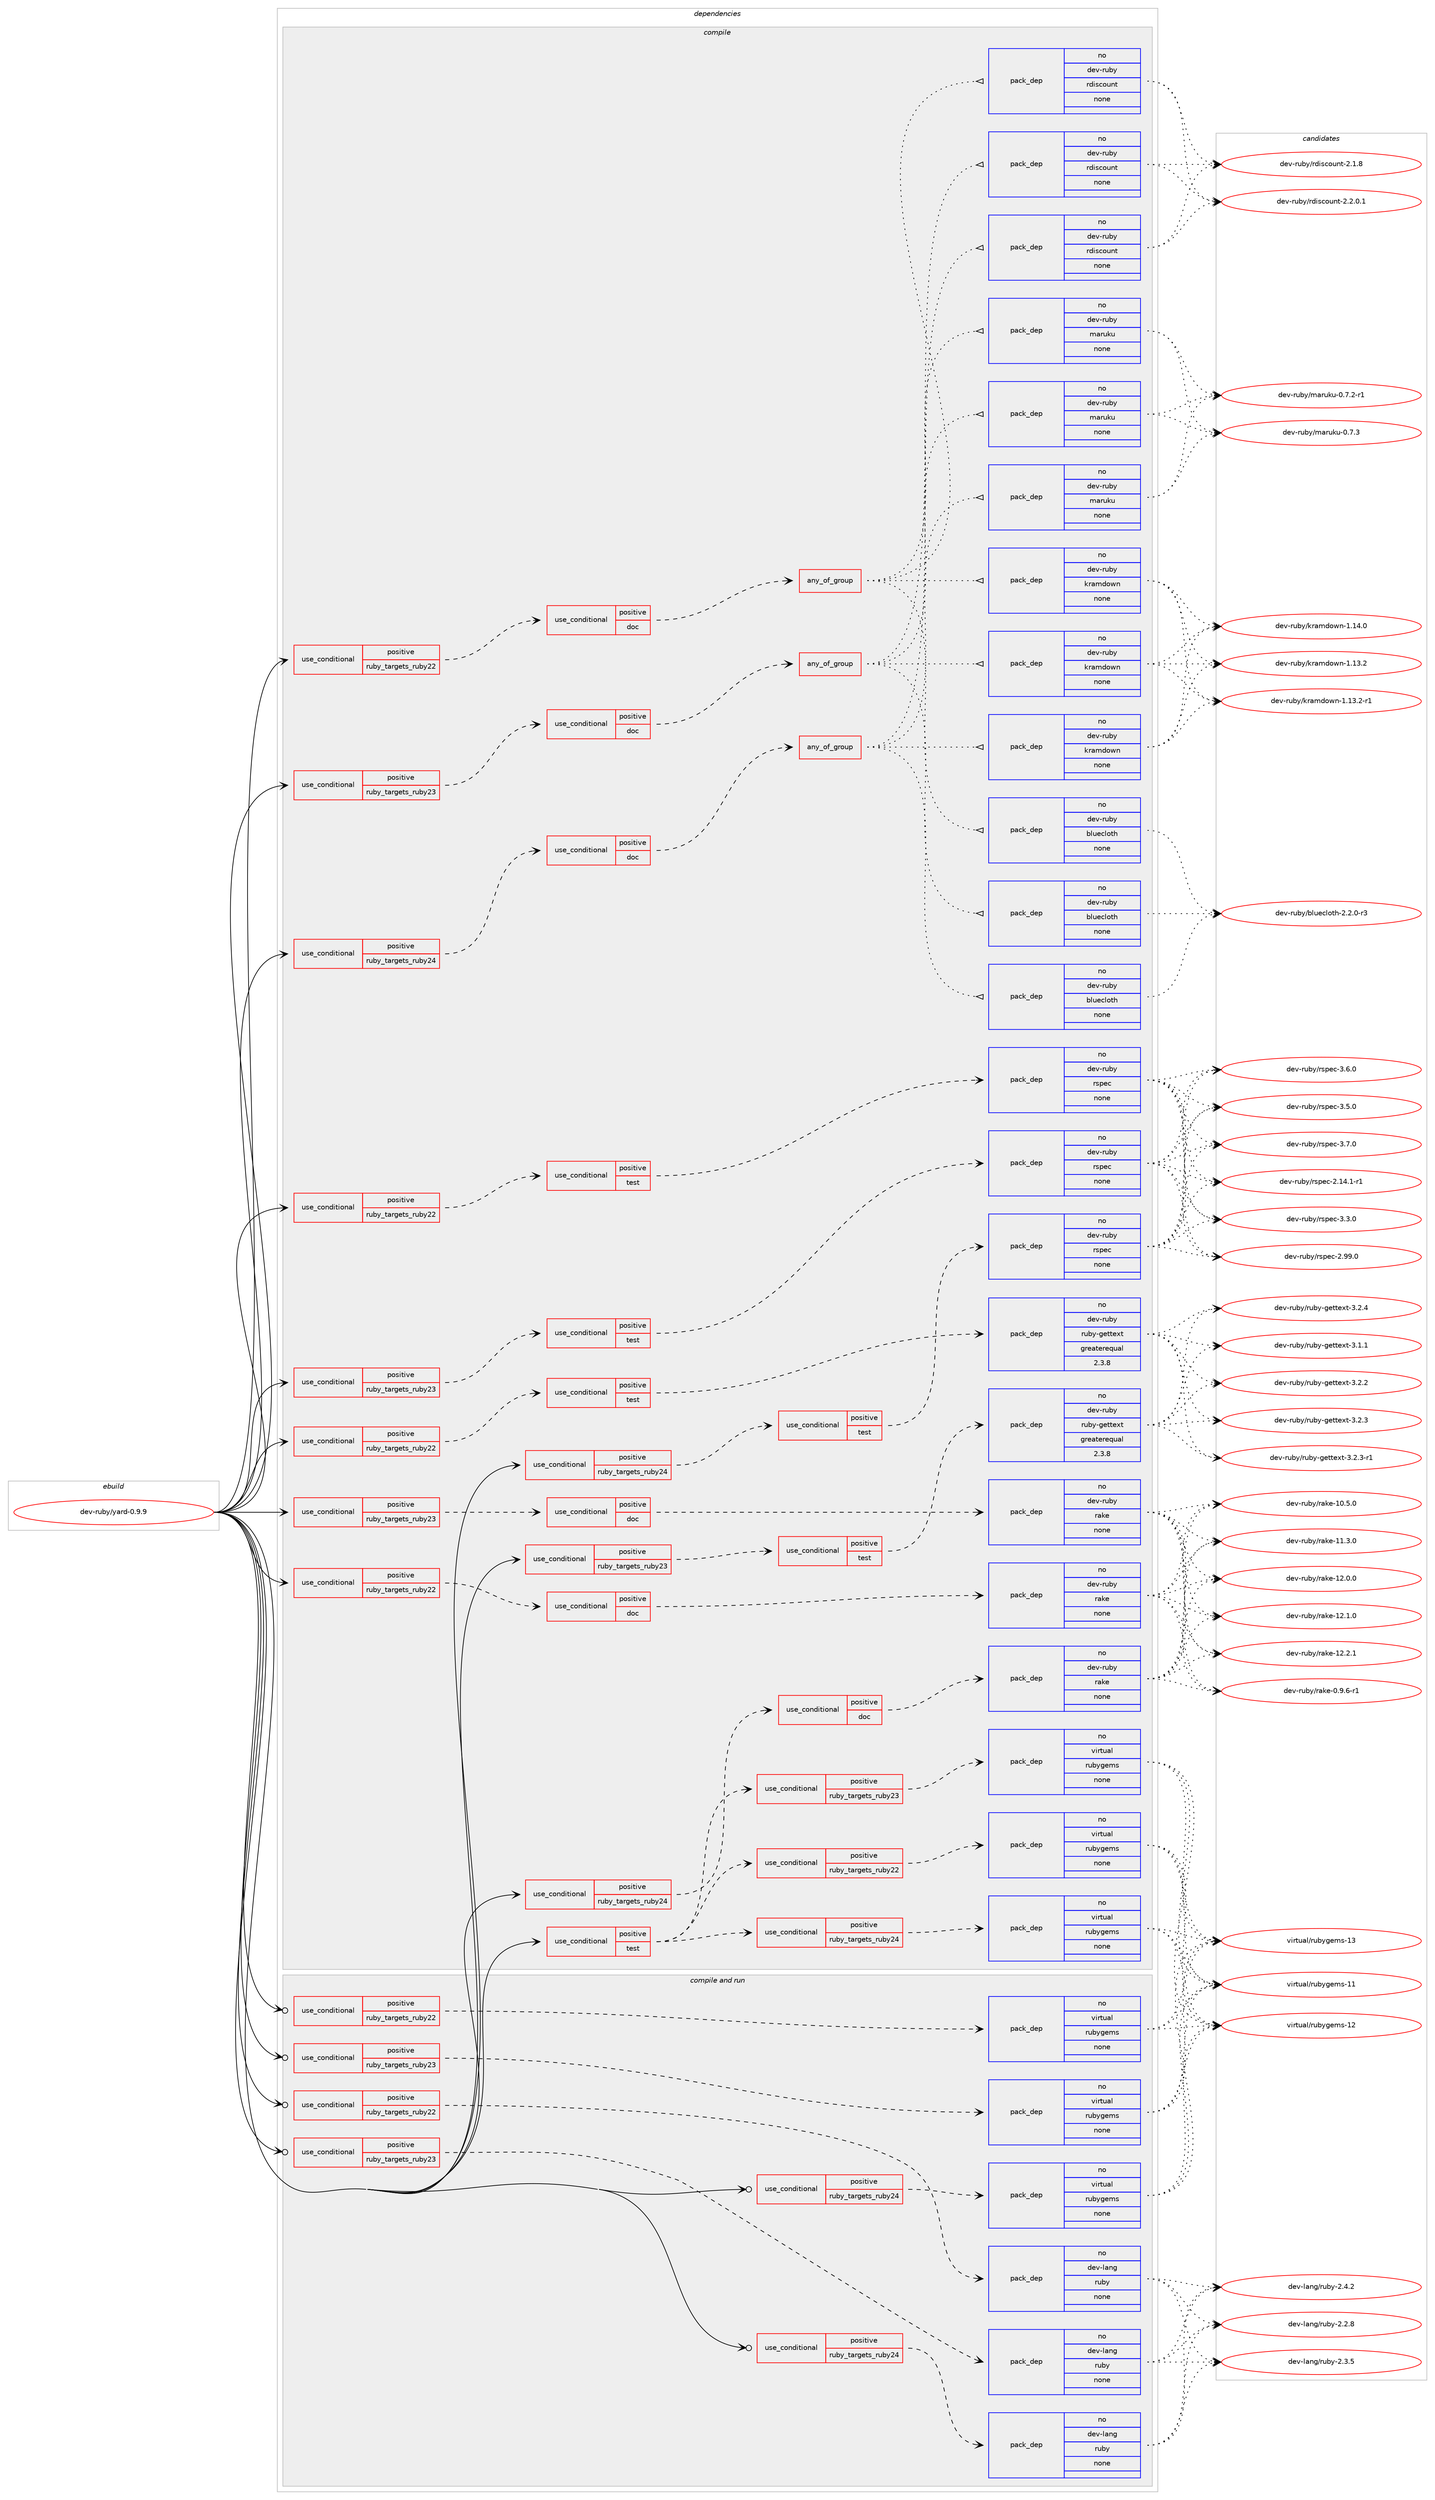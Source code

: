 digraph prolog {

# *************
# Graph options
# *************

newrank=true;
concentrate=true;
compound=true;
graph [rankdir=LR,fontname=Helvetica,fontsize=10,ranksep=1.5];#, ranksep=2.5, nodesep=0.2];
edge  [arrowhead=vee];
node  [fontname=Helvetica,fontsize=10];

# **********
# The ebuild
# **********

subgraph cluster_leftcol {
color=gray;
rank=same;
label=<<i>ebuild</i>>;
id [label="dev-ruby/yard-0.9.9", color=red, width=4, href="../dev-ruby/yard-0.9.9.svg"];
}

# ****************
# The dependencies
# ****************

subgraph cluster_midcol {
color=gray;
label=<<i>dependencies</i>>;
subgraph cluster_compile {
fillcolor="#eeeeee";
style=filled;
label=<<i>compile</i>>;
subgraph cond76943 {
dependency278584 [label=<<TABLE BORDER="0" CELLBORDER="1" CELLSPACING="0" CELLPADDING="4"><TR><TD ROWSPAN="3" CELLPADDING="10">use_conditional</TD></TR><TR><TD>positive</TD></TR><TR><TD>ruby_targets_ruby22</TD></TR></TABLE>>, shape=none, color=red];
subgraph cond76944 {
dependency278585 [label=<<TABLE BORDER="0" CELLBORDER="1" CELLSPACING="0" CELLPADDING="4"><TR><TD ROWSPAN="3" CELLPADDING="10">use_conditional</TD></TR><TR><TD>positive</TD></TR><TR><TD>doc</TD></TR></TABLE>>, shape=none, color=red];
subgraph any4077 {
dependency278586 [label=<<TABLE BORDER="0" CELLBORDER="1" CELLSPACING="0" CELLPADDING="4"><TR><TD CELLPADDING="10">any_of_group</TD></TR></TABLE>>, shape=none, color=red];subgraph pack197518 {
dependency278587 [label=<<TABLE BORDER="0" CELLBORDER="1" CELLSPACING="0" CELLPADDING="4" WIDTH="220"><TR><TD ROWSPAN="6" CELLPADDING="30">pack_dep</TD></TR><TR><TD WIDTH="110">no</TD></TR><TR><TD>dev-ruby</TD></TR><TR><TD>maruku</TD></TR><TR><TD>none</TD></TR><TR><TD></TD></TR></TABLE>>, shape=none, color=blue];
}
dependency278586:e -> dependency278587:w [weight=20,style="dotted",arrowhead="oinv"];
subgraph pack197519 {
dependency278588 [label=<<TABLE BORDER="0" CELLBORDER="1" CELLSPACING="0" CELLPADDING="4" WIDTH="220"><TR><TD ROWSPAN="6" CELLPADDING="30">pack_dep</TD></TR><TR><TD WIDTH="110">no</TD></TR><TR><TD>dev-ruby</TD></TR><TR><TD>rdiscount</TD></TR><TR><TD>none</TD></TR><TR><TD></TD></TR></TABLE>>, shape=none, color=blue];
}
dependency278586:e -> dependency278588:w [weight=20,style="dotted",arrowhead="oinv"];
subgraph pack197520 {
dependency278589 [label=<<TABLE BORDER="0" CELLBORDER="1" CELLSPACING="0" CELLPADDING="4" WIDTH="220"><TR><TD ROWSPAN="6" CELLPADDING="30">pack_dep</TD></TR><TR><TD WIDTH="110">no</TD></TR><TR><TD>dev-ruby</TD></TR><TR><TD>bluecloth</TD></TR><TR><TD>none</TD></TR><TR><TD></TD></TR></TABLE>>, shape=none, color=blue];
}
dependency278586:e -> dependency278589:w [weight=20,style="dotted",arrowhead="oinv"];
subgraph pack197521 {
dependency278590 [label=<<TABLE BORDER="0" CELLBORDER="1" CELLSPACING="0" CELLPADDING="4" WIDTH="220"><TR><TD ROWSPAN="6" CELLPADDING="30">pack_dep</TD></TR><TR><TD WIDTH="110">no</TD></TR><TR><TD>dev-ruby</TD></TR><TR><TD>kramdown</TD></TR><TR><TD>none</TD></TR><TR><TD></TD></TR></TABLE>>, shape=none, color=blue];
}
dependency278586:e -> dependency278590:w [weight=20,style="dotted",arrowhead="oinv"];
}
dependency278585:e -> dependency278586:w [weight=20,style="dashed",arrowhead="vee"];
}
dependency278584:e -> dependency278585:w [weight=20,style="dashed",arrowhead="vee"];
}
id:e -> dependency278584:w [weight=20,style="solid",arrowhead="vee"];
subgraph cond76945 {
dependency278591 [label=<<TABLE BORDER="0" CELLBORDER="1" CELLSPACING="0" CELLPADDING="4"><TR><TD ROWSPAN="3" CELLPADDING="10">use_conditional</TD></TR><TR><TD>positive</TD></TR><TR><TD>ruby_targets_ruby22</TD></TR></TABLE>>, shape=none, color=red];
subgraph cond76946 {
dependency278592 [label=<<TABLE BORDER="0" CELLBORDER="1" CELLSPACING="0" CELLPADDING="4"><TR><TD ROWSPAN="3" CELLPADDING="10">use_conditional</TD></TR><TR><TD>positive</TD></TR><TR><TD>doc</TD></TR></TABLE>>, shape=none, color=red];
subgraph pack197522 {
dependency278593 [label=<<TABLE BORDER="0" CELLBORDER="1" CELLSPACING="0" CELLPADDING="4" WIDTH="220"><TR><TD ROWSPAN="6" CELLPADDING="30">pack_dep</TD></TR><TR><TD WIDTH="110">no</TD></TR><TR><TD>dev-ruby</TD></TR><TR><TD>rake</TD></TR><TR><TD>none</TD></TR><TR><TD></TD></TR></TABLE>>, shape=none, color=blue];
}
dependency278592:e -> dependency278593:w [weight=20,style="dashed",arrowhead="vee"];
}
dependency278591:e -> dependency278592:w [weight=20,style="dashed",arrowhead="vee"];
}
id:e -> dependency278591:w [weight=20,style="solid",arrowhead="vee"];
subgraph cond76947 {
dependency278594 [label=<<TABLE BORDER="0" CELLBORDER="1" CELLSPACING="0" CELLPADDING="4"><TR><TD ROWSPAN="3" CELLPADDING="10">use_conditional</TD></TR><TR><TD>positive</TD></TR><TR><TD>ruby_targets_ruby22</TD></TR></TABLE>>, shape=none, color=red];
subgraph cond76948 {
dependency278595 [label=<<TABLE BORDER="0" CELLBORDER="1" CELLSPACING="0" CELLPADDING="4"><TR><TD ROWSPAN="3" CELLPADDING="10">use_conditional</TD></TR><TR><TD>positive</TD></TR><TR><TD>test</TD></TR></TABLE>>, shape=none, color=red];
subgraph pack197523 {
dependency278596 [label=<<TABLE BORDER="0" CELLBORDER="1" CELLSPACING="0" CELLPADDING="4" WIDTH="220"><TR><TD ROWSPAN="6" CELLPADDING="30">pack_dep</TD></TR><TR><TD WIDTH="110">no</TD></TR><TR><TD>dev-ruby</TD></TR><TR><TD>rspec</TD></TR><TR><TD>none</TD></TR><TR><TD></TD></TR></TABLE>>, shape=none, color=blue];
}
dependency278595:e -> dependency278596:w [weight=20,style="dashed",arrowhead="vee"];
}
dependency278594:e -> dependency278595:w [weight=20,style="dashed",arrowhead="vee"];
}
id:e -> dependency278594:w [weight=20,style="solid",arrowhead="vee"];
subgraph cond76949 {
dependency278597 [label=<<TABLE BORDER="0" CELLBORDER="1" CELLSPACING="0" CELLPADDING="4"><TR><TD ROWSPAN="3" CELLPADDING="10">use_conditional</TD></TR><TR><TD>positive</TD></TR><TR><TD>ruby_targets_ruby22</TD></TR></TABLE>>, shape=none, color=red];
subgraph cond76950 {
dependency278598 [label=<<TABLE BORDER="0" CELLBORDER="1" CELLSPACING="0" CELLPADDING="4"><TR><TD ROWSPAN="3" CELLPADDING="10">use_conditional</TD></TR><TR><TD>positive</TD></TR><TR><TD>test</TD></TR></TABLE>>, shape=none, color=red];
subgraph pack197524 {
dependency278599 [label=<<TABLE BORDER="0" CELLBORDER="1" CELLSPACING="0" CELLPADDING="4" WIDTH="220"><TR><TD ROWSPAN="6" CELLPADDING="30">pack_dep</TD></TR><TR><TD WIDTH="110">no</TD></TR><TR><TD>dev-ruby</TD></TR><TR><TD>ruby-gettext</TD></TR><TR><TD>greaterequal</TD></TR><TR><TD>2.3.8</TD></TR></TABLE>>, shape=none, color=blue];
}
dependency278598:e -> dependency278599:w [weight=20,style="dashed",arrowhead="vee"];
}
dependency278597:e -> dependency278598:w [weight=20,style="dashed",arrowhead="vee"];
}
id:e -> dependency278597:w [weight=20,style="solid",arrowhead="vee"];
subgraph cond76951 {
dependency278600 [label=<<TABLE BORDER="0" CELLBORDER="1" CELLSPACING="0" CELLPADDING="4"><TR><TD ROWSPAN="3" CELLPADDING="10">use_conditional</TD></TR><TR><TD>positive</TD></TR><TR><TD>ruby_targets_ruby23</TD></TR></TABLE>>, shape=none, color=red];
subgraph cond76952 {
dependency278601 [label=<<TABLE BORDER="0" CELLBORDER="1" CELLSPACING="0" CELLPADDING="4"><TR><TD ROWSPAN="3" CELLPADDING="10">use_conditional</TD></TR><TR><TD>positive</TD></TR><TR><TD>doc</TD></TR></TABLE>>, shape=none, color=red];
subgraph any4078 {
dependency278602 [label=<<TABLE BORDER="0" CELLBORDER="1" CELLSPACING="0" CELLPADDING="4"><TR><TD CELLPADDING="10">any_of_group</TD></TR></TABLE>>, shape=none, color=red];subgraph pack197525 {
dependency278603 [label=<<TABLE BORDER="0" CELLBORDER="1" CELLSPACING="0" CELLPADDING="4" WIDTH="220"><TR><TD ROWSPAN="6" CELLPADDING="30">pack_dep</TD></TR><TR><TD WIDTH="110">no</TD></TR><TR><TD>dev-ruby</TD></TR><TR><TD>maruku</TD></TR><TR><TD>none</TD></TR><TR><TD></TD></TR></TABLE>>, shape=none, color=blue];
}
dependency278602:e -> dependency278603:w [weight=20,style="dotted",arrowhead="oinv"];
subgraph pack197526 {
dependency278604 [label=<<TABLE BORDER="0" CELLBORDER="1" CELLSPACING="0" CELLPADDING="4" WIDTH="220"><TR><TD ROWSPAN="6" CELLPADDING="30">pack_dep</TD></TR><TR><TD WIDTH="110">no</TD></TR><TR><TD>dev-ruby</TD></TR><TR><TD>rdiscount</TD></TR><TR><TD>none</TD></TR><TR><TD></TD></TR></TABLE>>, shape=none, color=blue];
}
dependency278602:e -> dependency278604:w [weight=20,style="dotted",arrowhead="oinv"];
subgraph pack197527 {
dependency278605 [label=<<TABLE BORDER="0" CELLBORDER="1" CELLSPACING="0" CELLPADDING="4" WIDTH="220"><TR><TD ROWSPAN="6" CELLPADDING="30">pack_dep</TD></TR><TR><TD WIDTH="110">no</TD></TR><TR><TD>dev-ruby</TD></TR><TR><TD>bluecloth</TD></TR><TR><TD>none</TD></TR><TR><TD></TD></TR></TABLE>>, shape=none, color=blue];
}
dependency278602:e -> dependency278605:w [weight=20,style="dotted",arrowhead="oinv"];
subgraph pack197528 {
dependency278606 [label=<<TABLE BORDER="0" CELLBORDER="1" CELLSPACING="0" CELLPADDING="4" WIDTH="220"><TR><TD ROWSPAN="6" CELLPADDING="30">pack_dep</TD></TR><TR><TD WIDTH="110">no</TD></TR><TR><TD>dev-ruby</TD></TR><TR><TD>kramdown</TD></TR><TR><TD>none</TD></TR><TR><TD></TD></TR></TABLE>>, shape=none, color=blue];
}
dependency278602:e -> dependency278606:w [weight=20,style="dotted",arrowhead="oinv"];
}
dependency278601:e -> dependency278602:w [weight=20,style="dashed",arrowhead="vee"];
}
dependency278600:e -> dependency278601:w [weight=20,style="dashed",arrowhead="vee"];
}
id:e -> dependency278600:w [weight=20,style="solid",arrowhead="vee"];
subgraph cond76953 {
dependency278607 [label=<<TABLE BORDER="0" CELLBORDER="1" CELLSPACING="0" CELLPADDING="4"><TR><TD ROWSPAN="3" CELLPADDING="10">use_conditional</TD></TR><TR><TD>positive</TD></TR><TR><TD>ruby_targets_ruby23</TD></TR></TABLE>>, shape=none, color=red];
subgraph cond76954 {
dependency278608 [label=<<TABLE BORDER="0" CELLBORDER="1" CELLSPACING="0" CELLPADDING="4"><TR><TD ROWSPAN="3" CELLPADDING="10">use_conditional</TD></TR><TR><TD>positive</TD></TR><TR><TD>doc</TD></TR></TABLE>>, shape=none, color=red];
subgraph pack197529 {
dependency278609 [label=<<TABLE BORDER="0" CELLBORDER="1" CELLSPACING="0" CELLPADDING="4" WIDTH="220"><TR><TD ROWSPAN="6" CELLPADDING="30">pack_dep</TD></TR><TR><TD WIDTH="110">no</TD></TR><TR><TD>dev-ruby</TD></TR><TR><TD>rake</TD></TR><TR><TD>none</TD></TR><TR><TD></TD></TR></TABLE>>, shape=none, color=blue];
}
dependency278608:e -> dependency278609:w [weight=20,style="dashed",arrowhead="vee"];
}
dependency278607:e -> dependency278608:w [weight=20,style="dashed",arrowhead="vee"];
}
id:e -> dependency278607:w [weight=20,style="solid",arrowhead="vee"];
subgraph cond76955 {
dependency278610 [label=<<TABLE BORDER="0" CELLBORDER="1" CELLSPACING="0" CELLPADDING="4"><TR><TD ROWSPAN="3" CELLPADDING="10">use_conditional</TD></TR><TR><TD>positive</TD></TR><TR><TD>ruby_targets_ruby23</TD></TR></TABLE>>, shape=none, color=red];
subgraph cond76956 {
dependency278611 [label=<<TABLE BORDER="0" CELLBORDER="1" CELLSPACING="0" CELLPADDING="4"><TR><TD ROWSPAN="3" CELLPADDING="10">use_conditional</TD></TR><TR><TD>positive</TD></TR><TR><TD>test</TD></TR></TABLE>>, shape=none, color=red];
subgraph pack197530 {
dependency278612 [label=<<TABLE BORDER="0" CELLBORDER="1" CELLSPACING="0" CELLPADDING="4" WIDTH="220"><TR><TD ROWSPAN="6" CELLPADDING="30">pack_dep</TD></TR><TR><TD WIDTH="110">no</TD></TR><TR><TD>dev-ruby</TD></TR><TR><TD>rspec</TD></TR><TR><TD>none</TD></TR><TR><TD></TD></TR></TABLE>>, shape=none, color=blue];
}
dependency278611:e -> dependency278612:w [weight=20,style="dashed",arrowhead="vee"];
}
dependency278610:e -> dependency278611:w [weight=20,style="dashed",arrowhead="vee"];
}
id:e -> dependency278610:w [weight=20,style="solid",arrowhead="vee"];
subgraph cond76957 {
dependency278613 [label=<<TABLE BORDER="0" CELLBORDER="1" CELLSPACING="0" CELLPADDING="4"><TR><TD ROWSPAN="3" CELLPADDING="10">use_conditional</TD></TR><TR><TD>positive</TD></TR><TR><TD>ruby_targets_ruby23</TD></TR></TABLE>>, shape=none, color=red];
subgraph cond76958 {
dependency278614 [label=<<TABLE BORDER="0" CELLBORDER="1" CELLSPACING="0" CELLPADDING="4"><TR><TD ROWSPAN="3" CELLPADDING="10">use_conditional</TD></TR><TR><TD>positive</TD></TR><TR><TD>test</TD></TR></TABLE>>, shape=none, color=red];
subgraph pack197531 {
dependency278615 [label=<<TABLE BORDER="0" CELLBORDER="1" CELLSPACING="0" CELLPADDING="4" WIDTH="220"><TR><TD ROWSPAN="6" CELLPADDING="30">pack_dep</TD></TR><TR><TD WIDTH="110">no</TD></TR><TR><TD>dev-ruby</TD></TR><TR><TD>ruby-gettext</TD></TR><TR><TD>greaterequal</TD></TR><TR><TD>2.3.8</TD></TR></TABLE>>, shape=none, color=blue];
}
dependency278614:e -> dependency278615:w [weight=20,style="dashed",arrowhead="vee"];
}
dependency278613:e -> dependency278614:w [weight=20,style="dashed",arrowhead="vee"];
}
id:e -> dependency278613:w [weight=20,style="solid",arrowhead="vee"];
subgraph cond76959 {
dependency278616 [label=<<TABLE BORDER="0" CELLBORDER="1" CELLSPACING="0" CELLPADDING="4"><TR><TD ROWSPAN="3" CELLPADDING="10">use_conditional</TD></TR><TR><TD>positive</TD></TR><TR><TD>ruby_targets_ruby24</TD></TR></TABLE>>, shape=none, color=red];
subgraph cond76960 {
dependency278617 [label=<<TABLE BORDER="0" CELLBORDER="1" CELLSPACING="0" CELLPADDING="4"><TR><TD ROWSPAN="3" CELLPADDING="10">use_conditional</TD></TR><TR><TD>positive</TD></TR><TR><TD>doc</TD></TR></TABLE>>, shape=none, color=red];
subgraph any4079 {
dependency278618 [label=<<TABLE BORDER="0" CELLBORDER="1" CELLSPACING="0" CELLPADDING="4"><TR><TD CELLPADDING="10">any_of_group</TD></TR></TABLE>>, shape=none, color=red];subgraph pack197532 {
dependency278619 [label=<<TABLE BORDER="0" CELLBORDER="1" CELLSPACING="0" CELLPADDING="4" WIDTH="220"><TR><TD ROWSPAN="6" CELLPADDING="30">pack_dep</TD></TR><TR><TD WIDTH="110">no</TD></TR><TR><TD>dev-ruby</TD></TR><TR><TD>maruku</TD></TR><TR><TD>none</TD></TR><TR><TD></TD></TR></TABLE>>, shape=none, color=blue];
}
dependency278618:e -> dependency278619:w [weight=20,style="dotted",arrowhead="oinv"];
subgraph pack197533 {
dependency278620 [label=<<TABLE BORDER="0" CELLBORDER="1" CELLSPACING="0" CELLPADDING="4" WIDTH="220"><TR><TD ROWSPAN="6" CELLPADDING="30">pack_dep</TD></TR><TR><TD WIDTH="110">no</TD></TR><TR><TD>dev-ruby</TD></TR><TR><TD>rdiscount</TD></TR><TR><TD>none</TD></TR><TR><TD></TD></TR></TABLE>>, shape=none, color=blue];
}
dependency278618:e -> dependency278620:w [weight=20,style="dotted",arrowhead="oinv"];
subgraph pack197534 {
dependency278621 [label=<<TABLE BORDER="0" CELLBORDER="1" CELLSPACING="0" CELLPADDING="4" WIDTH="220"><TR><TD ROWSPAN="6" CELLPADDING="30">pack_dep</TD></TR><TR><TD WIDTH="110">no</TD></TR><TR><TD>dev-ruby</TD></TR><TR><TD>bluecloth</TD></TR><TR><TD>none</TD></TR><TR><TD></TD></TR></TABLE>>, shape=none, color=blue];
}
dependency278618:e -> dependency278621:w [weight=20,style="dotted",arrowhead="oinv"];
subgraph pack197535 {
dependency278622 [label=<<TABLE BORDER="0" CELLBORDER="1" CELLSPACING="0" CELLPADDING="4" WIDTH="220"><TR><TD ROWSPAN="6" CELLPADDING="30">pack_dep</TD></TR><TR><TD WIDTH="110">no</TD></TR><TR><TD>dev-ruby</TD></TR><TR><TD>kramdown</TD></TR><TR><TD>none</TD></TR><TR><TD></TD></TR></TABLE>>, shape=none, color=blue];
}
dependency278618:e -> dependency278622:w [weight=20,style="dotted",arrowhead="oinv"];
}
dependency278617:e -> dependency278618:w [weight=20,style="dashed",arrowhead="vee"];
}
dependency278616:e -> dependency278617:w [weight=20,style="dashed",arrowhead="vee"];
}
id:e -> dependency278616:w [weight=20,style="solid",arrowhead="vee"];
subgraph cond76961 {
dependency278623 [label=<<TABLE BORDER="0" CELLBORDER="1" CELLSPACING="0" CELLPADDING="4"><TR><TD ROWSPAN="3" CELLPADDING="10">use_conditional</TD></TR><TR><TD>positive</TD></TR><TR><TD>ruby_targets_ruby24</TD></TR></TABLE>>, shape=none, color=red];
subgraph cond76962 {
dependency278624 [label=<<TABLE BORDER="0" CELLBORDER="1" CELLSPACING="0" CELLPADDING="4"><TR><TD ROWSPAN="3" CELLPADDING="10">use_conditional</TD></TR><TR><TD>positive</TD></TR><TR><TD>doc</TD></TR></TABLE>>, shape=none, color=red];
subgraph pack197536 {
dependency278625 [label=<<TABLE BORDER="0" CELLBORDER="1" CELLSPACING="0" CELLPADDING="4" WIDTH="220"><TR><TD ROWSPAN="6" CELLPADDING="30">pack_dep</TD></TR><TR><TD WIDTH="110">no</TD></TR><TR><TD>dev-ruby</TD></TR><TR><TD>rake</TD></TR><TR><TD>none</TD></TR><TR><TD></TD></TR></TABLE>>, shape=none, color=blue];
}
dependency278624:e -> dependency278625:w [weight=20,style="dashed",arrowhead="vee"];
}
dependency278623:e -> dependency278624:w [weight=20,style="dashed",arrowhead="vee"];
}
id:e -> dependency278623:w [weight=20,style="solid",arrowhead="vee"];
subgraph cond76963 {
dependency278626 [label=<<TABLE BORDER="0" CELLBORDER="1" CELLSPACING="0" CELLPADDING="4"><TR><TD ROWSPAN="3" CELLPADDING="10">use_conditional</TD></TR><TR><TD>positive</TD></TR><TR><TD>ruby_targets_ruby24</TD></TR></TABLE>>, shape=none, color=red];
subgraph cond76964 {
dependency278627 [label=<<TABLE BORDER="0" CELLBORDER="1" CELLSPACING="0" CELLPADDING="4"><TR><TD ROWSPAN="3" CELLPADDING="10">use_conditional</TD></TR><TR><TD>positive</TD></TR><TR><TD>test</TD></TR></TABLE>>, shape=none, color=red];
subgraph pack197537 {
dependency278628 [label=<<TABLE BORDER="0" CELLBORDER="1" CELLSPACING="0" CELLPADDING="4" WIDTH="220"><TR><TD ROWSPAN="6" CELLPADDING="30">pack_dep</TD></TR><TR><TD WIDTH="110">no</TD></TR><TR><TD>dev-ruby</TD></TR><TR><TD>rspec</TD></TR><TR><TD>none</TD></TR><TR><TD></TD></TR></TABLE>>, shape=none, color=blue];
}
dependency278627:e -> dependency278628:w [weight=20,style="dashed",arrowhead="vee"];
}
dependency278626:e -> dependency278627:w [weight=20,style="dashed",arrowhead="vee"];
}
id:e -> dependency278626:w [weight=20,style="solid",arrowhead="vee"];
subgraph cond76965 {
dependency278629 [label=<<TABLE BORDER="0" CELLBORDER="1" CELLSPACING="0" CELLPADDING="4"><TR><TD ROWSPAN="3" CELLPADDING="10">use_conditional</TD></TR><TR><TD>positive</TD></TR><TR><TD>test</TD></TR></TABLE>>, shape=none, color=red];
subgraph cond76966 {
dependency278630 [label=<<TABLE BORDER="0" CELLBORDER="1" CELLSPACING="0" CELLPADDING="4"><TR><TD ROWSPAN="3" CELLPADDING="10">use_conditional</TD></TR><TR><TD>positive</TD></TR><TR><TD>ruby_targets_ruby22</TD></TR></TABLE>>, shape=none, color=red];
subgraph pack197538 {
dependency278631 [label=<<TABLE BORDER="0" CELLBORDER="1" CELLSPACING="0" CELLPADDING="4" WIDTH="220"><TR><TD ROWSPAN="6" CELLPADDING="30">pack_dep</TD></TR><TR><TD WIDTH="110">no</TD></TR><TR><TD>virtual</TD></TR><TR><TD>rubygems</TD></TR><TR><TD>none</TD></TR><TR><TD></TD></TR></TABLE>>, shape=none, color=blue];
}
dependency278630:e -> dependency278631:w [weight=20,style="dashed",arrowhead="vee"];
}
dependency278629:e -> dependency278630:w [weight=20,style="dashed",arrowhead="vee"];
subgraph cond76967 {
dependency278632 [label=<<TABLE BORDER="0" CELLBORDER="1" CELLSPACING="0" CELLPADDING="4"><TR><TD ROWSPAN="3" CELLPADDING="10">use_conditional</TD></TR><TR><TD>positive</TD></TR><TR><TD>ruby_targets_ruby23</TD></TR></TABLE>>, shape=none, color=red];
subgraph pack197539 {
dependency278633 [label=<<TABLE BORDER="0" CELLBORDER="1" CELLSPACING="0" CELLPADDING="4" WIDTH="220"><TR><TD ROWSPAN="6" CELLPADDING="30">pack_dep</TD></TR><TR><TD WIDTH="110">no</TD></TR><TR><TD>virtual</TD></TR><TR><TD>rubygems</TD></TR><TR><TD>none</TD></TR><TR><TD></TD></TR></TABLE>>, shape=none, color=blue];
}
dependency278632:e -> dependency278633:w [weight=20,style="dashed",arrowhead="vee"];
}
dependency278629:e -> dependency278632:w [weight=20,style="dashed",arrowhead="vee"];
subgraph cond76968 {
dependency278634 [label=<<TABLE BORDER="0" CELLBORDER="1" CELLSPACING="0" CELLPADDING="4"><TR><TD ROWSPAN="3" CELLPADDING="10">use_conditional</TD></TR><TR><TD>positive</TD></TR><TR><TD>ruby_targets_ruby24</TD></TR></TABLE>>, shape=none, color=red];
subgraph pack197540 {
dependency278635 [label=<<TABLE BORDER="0" CELLBORDER="1" CELLSPACING="0" CELLPADDING="4" WIDTH="220"><TR><TD ROWSPAN="6" CELLPADDING="30">pack_dep</TD></TR><TR><TD WIDTH="110">no</TD></TR><TR><TD>virtual</TD></TR><TR><TD>rubygems</TD></TR><TR><TD>none</TD></TR><TR><TD></TD></TR></TABLE>>, shape=none, color=blue];
}
dependency278634:e -> dependency278635:w [weight=20,style="dashed",arrowhead="vee"];
}
dependency278629:e -> dependency278634:w [weight=20,style="dashed",arrowhead="vee"];
}
id:e -> dependency278629:w [weight=20,style="solid",arrowhead="vee"];
}
subgraph cluster_compileandrun {
fillcolor="#eeeeee";
style=filled;
label=<<i>compile and run</i>>;
subgraph cond76969 {
dependency278636 [label=<<TABLE BORDER="0" CELLBORDER="1" CELLSPACING="0" CELLPADDING="4"><TR><TD ROWSPAN="3" CELLPADDING="10">use_conditional</TD></TR><TR><TD>positive</TD></TR><TR><TD>ruby_targets_ruby22</TD></TR></TABLE>>, shape=none, color=red];
subgraph pack197541 {
dependency278637 [label=<<TABLE BORDER="0" CELLBORDER="1" CELLSPACING="0" CELLPADDING="4" WIDTH="220"><TR><TD ROWSPAN="6" CELLPADDING="30">pack_dep</TD></TR><TR><TD WIDTH="110">no</TD></TR><TR><TD>dev-lang</TD></TR><TR><TD>ruby</TD></TR><TR><TD>none</TD></TR><TR><TD></TD></TR></TABLE>>, shape=none, color=blue];
}
dependency278636:e -> dependency278637:w [weight=20,style="dashed",arrowhead="vee"];
}
id:e -> dependency278636:w [weight=20,style="solid",arrowhead="odotvee"];
subgraph cond76970 {
dependency278638 [label=<<TABLE BORDER="0" CELLBORDER="1" CELLSPACING="0" CELLPADDING="4"><TR><TD ROWSPAN="3" CELLPADDING="10">use_conditional</TD></TR><TR><TD>positive</TD></TR><TR><TD>ruby_targets_ruby22</TD></TR></TABLE>>, shape=none, color=red];
subgraph pack197542 {
dependency278639 [label=<<TABLE BORDER="0" CELLBORDER="1" CELLSPACING="0" CELLPADDING="4" WIDTH="220"><TR><TD ROWSPAN="6" CELLPADDING="30">pack_dep</TD></TR><TR><TD WIDTH="110">no</TD></TR><TR><TD>virtual</TD></TR><TR><TD>rubygems</TD></TR><TR><TD>none</TD></TR><TR><TD></TD></TR></TABLE>>, shape=none, color=blue];
}
dependency278638:e -> dependency278639:w [weight=20,style="dashed",arrowhead="vee"];
}
id:e -> dependency278638:w [weight=20,style="solid",arrowhead="odotvee"];
subgraph cond76971 {
dependency278640 [label=<<TABLE BORDER="0" CELLBORDER="1" CELLSPACING="0" CELLPADDING="4"><TR><TD ROWSPAN="3" CELLPADDING="10">use_conditional</TD></TR><TR><TD>positive</TD></TR><TR><TD>ruby_targets_ruby23</TD></TR></TABLE>>, shape=none, color=red];
subgraph pack197543 {
dependency278641 [label=<<TABLE BORDER="0" CELLBORDER="1" CELLSPACING="0" CELLPADDING="4" WIDTH="220"><TR><TD ROWSPAN="6" CELLPADDING="30">pack_dep</TD></TR><TR><TD WIDTH="110">no</TD></TR><TR><TD>dev-lang</TD></TR><TR><TD>ruby</TD></TR><TR><TD>none</TD></TR><TR><TD></TD></TR></TABLE>>, shape=none, color=blue];
}
dependency278640:e -> dependency278641:w [weight=20,style="dashed",arrowhead="vee"];
}
id:e -> dependency278640:w [weight=20,style="solid",arrowhead="odotvee"];
subgraph cond76972 {
dependency278642 [label=<<TABLE BORDER="0" CELLBORDER="1" CELLSPACING="0" CELLPADDING="4"><TR><TD ROWSPAN="3" CELLPADDING="10">use_conditional</TD></TR><TR><TD>positive</TD></TR><TR><TD>ruby_targets_ruby23</TD></TR></TABLE>>, shape=none, color=red];
subgraph pack197544 {
dependency278643 [label=<<TABLE BORDER="0" CELLBORDER="1" CELLSPACING="0" CELLPADDING="4" WIDTH="220"><TR><TD ROWSPAN="6" CELLPADDING="30">pack_dep</TD></TR><TR><TD WIDTH="110">no</TD></TR><TR><TD>virtual</TD></TR><TR><TD>rubygems</TD></TR><TR><TD>none</TD></TR><TR><TD></TD></TR></TABLE>>, shape=none, color=blue];
}
dependency278642:e -> dependency278643:w [weight=20,style="dashed",arrowhead="vee"];
}
id:e -> dependency278642:w [weight=20,style="solid",arrowhead="odotvee"];
subgraph cond76973 {
dependency278644 [label=<<TABLE BORDER="0" CELLBORDER="1" CELLSPACING="0" CELLPADDING="4"><TR><TD ROWSPAN="3" CELLPADDING="10">use_conditional</TD></TR><TR><TD>positive</TD></TR><TR><TD>ruby_targets_ruby24</TD></TR></TABLE>>, shape=none, color=red];
subgraph pack197545 {
dependency278645 [label=<<TABLE BORDER="0" CELLBORDER="1" CELLSPACING="0" CELLPADDING="4" WIDTH="220"><TR><TD ROWSPAN="6" CELLPADDING="30">pack_dep</TD></TR><TR><TD WIDTH="110">no</TD></TR><TR><TD>dev-lang</TD></TR><TR><TD>ruby</TD></TR><TR><TD>none</TD></TR><TR><TD></TD></TR></TABLE>>, shape=none, color=blue];
}
dependency278644:e -> dependency278645:w [weight=20,style="dashed",arrowhead="vee"];
}
id:e -> dependency278644:w [weight=20,style="solid",arrowhead="odotvee"];
subgraph cond76974 {
dependency278646 [label=<<TABLE BORDER="0" CELLBORDER="1" CELLSPACING="0" CELLPADDING="4"><TR><TD ROWSPAN="3" CELLPADDING="10">use_conditional</TD></TR><TR><TD>positive</TD></TR><TR><TD>ruby_targets_ruby24</TD></TR></TABLE>>, shape=none, color=red];
subgraph pack197546 {
dependency278647 [label=<<TABLE BORDER="0" CELLBORDER="1" CELLSPACING="0" CELLPADDING="4" WIDTH="220"><TR><TD ROWSPAN="6" CELLPADDING="30">pack_dep</TD></TR><TR><TD WIDTH="110">no</TD></TR><TR><TD>virtual</TD></TR><TR><TD>rubygems</TD></TR><TR><TD>none</TD></TR><TR><TD></TD></TR></TABLE>>, shape=none, color=blue];
}
dependency278646:e -> dependency278647:w [weight=20,style="dashed",arrowhead="vee"];
}
id:e -> dependency278646:w [weight=20,style="solid",arrowhead="odotvee"];
}
subgraph cluster_run {
fillcolor="#eeeeee";
style=filled;
label=<<i>run</i>>;
}
}

# **************
# The candidates
# **************

subgraph cluster_choices {
rank=same;
color=gray;
label=<<i>candidates</i>>;

subgraph choice197518 {
color=black;
nodesep=1;
choice100101118451141179812147109971141171071174548465546504511449 [label="dev-ruby/maruku-0.7.2-r1", color=red, width=4,href="../dev-ruby/maruku-0.7.2-r1.svg"];
choice10010111845114117981214710997114117107117454846554651 [label="dev-ruby/maruku-0.7.3", color=red, width=4,href="../dev-ruby/maruku-0.7.3.svg"];
dependency278587:e -> choice100101118451141179812147109971141171071174548465546504511449:w [style=dotted,weight="100"];
dependency278587:e -> choice10010111845114117981214710997114117107117454846554651:w [style=dotted,weight="100"];
}
subgraph choice197519 {
color=black;
nodesep=1;
choice10010111845114117981214711410010511599111117110116455046494656 [label="dev-ruby/rdiscount-2.1.8", color=red, width=4,href="../dev-ruby/rdiscount-2.1.8.svg"];
choice100101118451141179812147114100105115991111171101164550465046484649 [label="dev-ruby/rdiscount-2.2.0.1", color=red, width=4,href="../dev-ruby/rdiscount-2.2.0.1.svg"];
dependency278588:e -> choice10010111845114117981214711410010511599111117110116455046494656:w [style=dotted,weight="100"];
dependency278588:e -> choice100101118451141179812147114100105115991111171101164550465046484649:w [style=dotted,weight="100"];
}
subgraph choice197520 {
color=black;
nodesep=1;
choice10010111845114117981214798108117101991081111161044550465046484511451 [label="dev-ruby/bluecloth-2.2.0-r3", color=red, width=4,href="../dev-ruby/bluecloth-2.2.0-r3.svg"];
dependency278589:e -> choice10010111845114117981214798108117101991081111161044550465046484511451:w [style=dotted,weight="100"];
}
subgraph choice197521 {
color=black;
nodesep=1;
choice1001011184511411798121471071149710910011111911045494649514650 [label="dev-ruby/kramdown-1.13.2", color=red, width=4,href="../dev-ruby/kramdown-1.13.2.svg"];
choice10010111845114117981214710711497109100111119110454946495146504511449 [label="dev-ruby/kramdown-1.13.2-r1", color=red, width=4,href="../dev-ruby/kramdown-1.13.2-r1.svg"];
choice1001011184511411798121471071149710910011111911045494649524648 [label="dev-ruby/kramdown-1.14.0", color=red, width=4,href="../dev-ruby/kramdown-1.14.0.svg"];
dependency278590:e -> choice1001011184511411798121471071149710910011111911045494649514650:w [style=dotted,weight="100"];
dependency278590:e -> choice10010111845114117981214710711497109100111119110454946495146504511449:w [style=dotted,weight="100"];
dependency278590:e -> choice1001011184511411798121471071149710910011111911045494649524648:w [style=dotted,weight="100"];
}
subgraph choice197522 {
color=black;
nodesep=1;
choice100101118451141179812147114971071014548465746544511449 [label="dev-ruby/rake-0.9.6-r1", color=red, width=4,href="../dev-ruby/rake-0.9.6-r1.svg"];
choice1001011184511411798121471149710710145494846534648 [label="dev-ruby/rake-10.5.0", color=red, width=4,href="../dev-ruby/rake-10.5.0.svg"];
choice1001011184511411798121471149710710145494946514648 [label="dev-ruby/rake-11.3.0", color=red, width=4,href="../dev-ruby/rake-11.3.0.svg"];
choice1001011184511411798121471149710710145495046484648 [label="dev-ruby/rake-12.0.0", color=red, width=4,href="../dev-ruby/rake-12.0.0.svg"];
choice1001011184511411798121471149710710145495046494648 [label="dev-ruby/rake-12.1.0", color=red, width=4,href="../dev-ruby/rake-12.1.0.svg"];
choice1001011184511411798121471149710710145495046504649 [label="dev-ruby/rake-12.2.1", color=red, width=4,href="../dev-ruby/rake-12.2.1.svg"];
dependency278593:e -> choice100101118451141179812147114971071014548465746544511449:w [style=dotted,weight="100"];
dependency278593:e -> choice1001011184511411798121471149710710145494846534648:w [style=dotted,weight="100"];
dependency278593:e -> choice1001011184511411798121471149710710145494946514648:w [style=dotted,weight="100"];
dependency278593:e -> choice1001011184511411798121471149710710145495046484648:w [style=dotted,weight="100"];
dependency278593:e -> choice1001011184511411798121471149710710145495046494648:w [style=dotted,weight="100"];
dependency278593:e -> choice1001011184511411798121471149710710145495046504649:w [style=dotted,weight="100"];
}
subgraph choice197523 {
color=black;
nodesep=1;
choice10010111845114117981214711411511210199455046495246494511449 [label="dev-ruby/rspec-2.14.1-r1", color=red, width=4,href="../dev-ruby/rspec-2.14.1-r1.svg"];
choice1001011184511411798121471141151121019945504657574648 [label="dev-ruby/rspec-2.99.0", color=red, width=4,href="../dev-ruby/rspec-2.99.0.svg"];
choice10010111845114117981214711411511210199455146514648 [label="dev-ruby/rspec-3.3.0", color=red, width=4,href="../dev-ruby/rspec-3.3.0.svg"];
choice10010111845114117981214711411511210199455146534648 [label="dev-ruby/rspec-3.5.0", color=red, width=4,href="../dev-ruby/rspec-3.5.0.svg"];
choice10010111845114117981214711411511210199455146544648 [label="dev-ruby/rspec-3.6.0", color=red, width=4,href="../dev-ruby/rspec-3.6.0.svg"];
choice10010111845114117981214711411511210199455146554648 [label="dev-ruby/rspec-3.7.0", color=red, width=4,href="../dev-ruby/rspec-3.7.0.svg"];
dependency278596:e -> choice10010111845114117981214711411511210199455046495246494511449:w [style=dotted,weight="100"];
dependency278596:e -> choice1001011184511411798121471141151121019945504657574648:w [style=dotted,weight="100"];
dependency278596:e -> choice10010111845114117981214711411511210199455146514648:w [style=dotted,weight="100"];
dependency278596:e -> choice10010111845114117981214711411511210199455146534648:w [style=dotted,weight="100"];
dependency278596:e -> choice10010111845114117981214711411511210199455146544648:w [style=dotted,weight="100"];
dependency278596:e -> choice10010111845114117981214711411511210199455146554648:w [style=dotted,weight="100"];
}
subgraph choice197524 {
color=black;
nodesep=1;
choice1001011184511411798121471141179812145103101116116101120116455146494649 [label="dev-ruby/ruby-gettext-3.1.1", color=red, width=4,href="../dev-ruby/ruby-gettext-3.1.1.svg"];
choice1001011184511411798121471141179812145103101116116101120116455146504650 [label="dev-ruby/ruby-gettext-3.2.2", color=red, width=4,href="../dev-ruby/ruby-gettext-3.2.2.svg"];
choice1001011184511411798121471141179812145103101116116101120116455146504651 [label="dev-ruby/ruby-gettext-3.2.3", color=red, width=4,href="../dev-ruby/ruby-gettext-3.2.3.svg"];
choice10010111845114117981214711411798121451031011161161011201164551465046514511449 [label="dev-ruby/ruby-gettext-3.2.3-r1", color=red, width=4,href="../dev-ruby/ruby-gettext-3.2.3-r1.svg"];
choice1001011184511411798121471141179812145103101116116101120116455146504652 [label="dev-ruby/ruby-gettext-3.2.4", color=red, width=4,href="../dev-ruby/ruby-gettext-3.2.4.svg"];
dependency278599:e -> choice1001011184511411798121471141179812145103101116116101120116455146494649:w [style=dotted,weight="100"];
dependency278599:e -> choice1001011184511411798121471141179812145103101116116101120116455146504650:w [style=dotted,weight="100"];
dependency278599:e -> choice1001011184511411798121471141179812145103101116116101120116455146504651:w [style=dotted,weight="100"];
dependency278599:e -> choice10010111845114117981214711411798121451031011161161011201164551465046514511449:w [style=dotted,weight="100"];
dependency278599:e -> choice1001011184511411798121471141179812145103101116116101120116455146504652:w [style=dotted,weight="100"];
}
subgraph choice197525 {
color=black;
nodesep=1;
choice100101118451141179812147109971141171071174548465546504511449 [label="dev-ruby/maruku-0.7.2-r1", color=red, width=4,href="../dev-ruby/maruku-0.7.2-r1.svg"];
choice10010111845114117981214710997114117107117454846554651 [label="dev-ruby/maruku-0.7.3", color=red, width=4,href="../dev-ruby/maruku-0.7.3.svg"];
dependency278603:e -> choice100101118451141179812147109971141171071174548465546504511449:w [style=dotted,weight="100"];
dependency278603:e -> choice10010111845114117981214710997114117107117454846554651:w [style=dotted,weight="100"];
}
subgraph choice197526 {
color=black;
nodesep=1;
choice10010111845114117981214711410010511599111117110116455046494656 [label="dev-ruby/rdiscount-2.1.8", color=red, width=4,href="../dev-ruby/rdiscount-2.1.8.svg"];
choice100101118451141179812147114100105115991111171101164550465046484649 [label="dev-ruby/rdiscount-2.2.0.1", color=red, width=4,href="../dev-ruby/rdiscount-2.2.0.1.svg"];
dependency278604:e -> choice10010111845114117981214711410010511599111117110116455046494656:w [style=dotted,weight="100"];
dependency278604:e -> choice100101118451141179812147114100105115991111171101164550465046484649:w [style=dotted,weight="100"];
}
subgraph choice197527 {
color=black;
nodesep=1;
choice10010111845114117981214798108117101991081111161044550465046484511451 [label="dev-ruby/bluecloth-2.2.0-r3", color=red, width=4,href="../dev-ruby/bluecloth-2.2.0-r3.svg"];
dependency278605:e -> choice10010111845114117981214798108117101991081111161044550465046484511451:w [style=dotted,weight="100"];
}
subgraph choice197528 {
color=black;
nodesep=1;
choice1001011184511411798121471071149710910011111911045494649514650 [label="dev-ruby/kramdown-1.13.2", color=red, width=4,href="../dev-ruby/kramdown-1.13.2.svg"];
choice10010111845114117981214710711497109100111119110454946495146504511449 [label="dev-ruby/kramdown-1.13.2-r1", color=red, width=4,href="../dev-ruby/kramdown-1.13.2-r1.svg"];
choice1001011184511411798121471071149710910011111911045494649524648 [label="dev-ruby/kramdown-1.14.0", color=red, width=4,href="../dev-ruby/kramdown-1.14.0.svg"];
dependency278606:e -> choice1001011184511411798121471071149710910011111911045494649514650:w [style=dotted,weight="100"];
dependency278606:e -> choice10010111845114117981214710711497109100111119110454946495146504511449:w [style=dotted,weight="100"];
dependency278606:e -> choice1001011184511411798121471071149710910011111911045494649524648:w [style=dotted,weight="100"];
}
subgraph choice197529 {
color=black;
nodesep=1;
choice100101118451141179812147114971071014548465746544511449 [label="dev-ruby/rake-0.9.6-r1", color=red, width=4,href="../dev-ruby/rake-0.9.6-r1.svg"];
choice1001011184511411798121471149710710145494846534648 [label="dev-ruby/rake-10.5.0", color=red, width=4,href="../dev-ruby/rake-10.5.0.svg"];
choice1001011184511411798121471149710710145494946514648 [label="dev-ruby/rake-11.3.0", color=red, width=4,href="../dev-ruby/rake-11.3.0.svg"];
choice1001011184511411798121471149710710145495046484648 [label="dev-ruby/rake-12.0.0", color=red, width=4,href="../dev-ruby/rake-12.0.0.svg"];
choice1001011184511411798121471149710710145495046494648 [label="dev-ruby/rake-12.1.0", color=red, width=4,href="../dev-ruby/rake-12.1.0.svg"];
choice1001011184511411798121471149710710145495046504649 [label="dev-ruby/rake-12.2.1", color=red, width=4,href="../dev-ruby/rake-12.2.1.svg"];
dependency278609:e -> choice100101118451141179812147114971071014548465746544511449:w [style=dotted,weight="100"];
dependency278609:e -> choice1001011184511411798121471149710710145494846534648:w [style=dotted,weight="100"];
dependency278609:e -> choice1001011184511411798121471149710710145494946514648:w [style=dotted,weight="100"];
dependency278609:e -> choice1001011184511411798121471149710710145495046484648:w [style=dotted,weight="100"];
dependency278609:e -> choice1001011184511411798121471149710710145495046494648:w [style=dotted,weight="100"];
dependency278609:e -> choice1001011184511411798121471149710710145495046504649:w [style=dotted,weight="100"];
}
subgraph choice197530 {
color=black;
nodesep=1;
choice10010111845114117981214711411511210199455046495246494511449 [label="dev-ruby/rspec-2.14.1-r1", color=red, width=4,href="../dev-ruby/rspec-2.14.1-r1.svg"];
choice1001011184511411798121471141151121019945504657574648 [label="dev-ruby/rspec-2.99.0", color=red, width=4,href="../dev-ruby/rspec-2.99.0.svg"];
choice10010111845114117981214711411511210199455146514648 [label="dev-ruby/rspec-3.3.0", color=red, width=4,href="../dev-ruby/rspec-3.3.0.svg"];
choice10010111845114117981214711411511210199455146534648 [label="dev-ruby/rspec-3.5.0", color=red, width=4,href="../dev-ruby/rspec-3.5.0.svg"];
choice10010111845114117981214711411511210199455146544648 [label="dev-ruby/rspec-3.6.0", color=red, width=4,href="../dev-ruby/rspec-3.6.0.svg"];
choice10010111845114117981214711411511210199455146554648 [label="dev-ruby/rspec-3.7.0", color=red, width=4,href="../dev-ruby/rspec-3.7.0.svg"];
dependency278612:e -> choice10010111845114117981214711411511210199455046495246494511449:w [style=dotted,weight="100"];
dependency278612:e -> choice1001011184511411798121471141151121019945504657574648:w [style=dotted,weight="100"];
dependency278612:e -> choice10010111845114117981214711411511210199455146514648:w [style=dotted,weight="100"];
dependency278612:e -> choice10010111845114117981214711411511210199455146534648:w [style=dotted,weight="100"];
dependency278612:e -> choice10010111845114117981214711411511210199455146544648:w [style=dotted,weight="100"];
dependency278612:e -> choice10010111845114117981214711411511210199455146554648:w [style=dotted,weight="100"];
}
subgraph choice197531 {
color=black;
nodesep=1;
choice1001011184511411798121471141179812145103101116116101120116455146494649 [label="dev-ruby/ruby-gettext-3.1.1", color=red, width=4,href="../dev-ruby/ruby-gettext-3.1.1.svg"];
choice1001011184511411798121471141179812145103101116116101120116455146504650 [label="dev-ruby/ruby-gettext-3.2.2", color=red, width=4,href="../dev-ruby/ruby-gettext-3.2.2.svg"];
choice1001011184511411798121471141179812145103101116116101120116455146504651 [label="dev-ruby/ruby-gettext-3.2.3", color=red, width=4,href="../dev-ruby/ruby-gettext-3.2.3.svg"];
choice10010111845114117981214711411798121451031011161161011201164551465046514511449 [label="dev-ruby/ruby-gettext-3.2.3-r1", color=red, width=4,href="../dev-ruby/ruby-gettext-3.2.3-r1.svg"];
choice1001011184511411798121471141179812145103101116116101120116455146504652 [label="dev-ruby/ruby-gettext-3.2.4", color=red, width=4,href="../dev-ruby/ruby-gettext-3.2.4.svg"];
dependency278615:e -> choice1001011184511411798121471141179812145103101116116101120116455146494649:w [style=dotted,weight="100"];
dependency278615:e -> choice1001011184511411798121471141179812145103101116116101120116455146504650:w [style=dotted,weight="100"];
dependency278615:e -> choice1001011184511411798121471141179812145103101116116101120116455146504651:w [style=dotted,weight="100"];
dependency278615:e -> choice10010111845114117981214711411798121451031011161161011201164551465046514511449:w [style=dotted,weight="100"];
dependency278615:e -> choice1001011184511411798121471141179812145103101116116101120116455146504652:w [style=dotted,weight="100"];
}
subgraph choice197532 {
color=black;
nodesep=1;
choice100101118451141179812147109971141171071174548465546504511449 [label="dev-ruby/maruku-0.7.2-r1", color=red, width=4,href="../dev-ruby/maruku-0.7.2-r1.svg"];
choice10010111845114117981214710997114117107117454846554651 [label="dev-ruby/maruku-0.7.3", color=red, width=4,href="../dev-ruby/maruku-0.7.3.svg"];
dependency278619:e -> choice100101118451141179812147109971141171071174548465546504511449:w [style=dotted,weight="100"];
dependency278619:e -> choice10010111845114117981214710997114117107117454846554651:w [style=dotted,weight="100"];
}
subgraph choice197533 {
color=black;
nodesep=1;
choice10010111845114117981214711410010511599111117110116455046494656 [label="dev-ruby/rdiscount-2.1.8", color=red, width=4,href="../dev-ruby/rdiscount-2.1.8.svg"];
choice100101118451141179812147114100105115991111171101164550465046484649 [label="dev-ruby/rdiscount-2.2.0.1", color=red, width=4,href="../dev-ruby/rdiscount-2.2.0.1.svg"];
dependency278620:e -> choice10010111845114117981214711410010511599111117110116455046494656:w [style=dotted,weight="100"];
dependency278620:e -> choice100101118451141179812147114100105115991111171101164550465046484649:w [style=dotted,weight="100"];
}
subgraph choice197534 {
color=black;
nodesep=1;
choice10010111845114117981214798108117101991081111161044550465046484511451 [label="dev-ruby/bluecloth-2.2.0-r3", color=red, width=4,href="../dev-ruby/bluecloth-2.2.0-r3.svg"];
dependency278621:e -> choice10010111845114117981214798108117101991081111161044550465046484511451:w [style=dotted,weight="100"];
}
subgraph choice197535 {
color=black;
nodesep=1;
choice1001011184511411798121471071149710910011111911045494649514650 [label="dev-ruby/kramdown-1.13.2", color=red, width=4,href="../dev-ruby/kramdown-1.13.2.svg"];
choice10010111845114117981214710711497109100111119110454946495146504511449 [label="dev-ruby/kramdown-1.13.2-r1", color=red, width=4,href="../dev-ruby/kramdown-1.13.2-r1.svg"];
choice1001011184511411798121471071149710910011111911045494649524648 [label="dev-ruby/kramdown-1.14.0", color=red, width=4,href="../dev-ruby/kramdown-1.14.0.svg"];
dependency278622:e -> choice1001011184511411798121471071149710910011111911045494649514650:w [style=dotted,weight="100"];
dependency278622:e -> choice10010111845114117981214710711497109100111119110454946495146504511449:w [style=dotted,weight="100"];
dependency278622:e -> choice1001011184511411798121471071149710910011111911045494649524648:w [style=dotted,weight="100"];
}
subgraph choice197536 {
color=black;
nodesep=1;
choice100101118451141179812147114971071014548465746544511449 [label="dev-ruby/rake-0.9.6-r1", color=red, width=4,href="../dev-ruby/rake-0.9.6-r1.svg"];
choice1001011184511411798121471149710710145494846534648 [label="dev-ruby/rake-10.5.0", color=red, width=4,href="../dev-ruby/rake-10.5.0.svg"];
choice1001011184511411798121471149710710145494946514648 [label="dev-ruby/rake-11.3.0", color=red, width=4,href="../dev-ruby/rake-11.3.0.svg"];
choice1001011184511411798121471149710710145495046484648 [label="dev-ruby/rake-12.0.0", color=red, width=4,href="../dev-ruby/rake-12.0.0.svg"];
choice1001011184511411798121471149710710145495046494648 [label="dev-ruby/rake-12.1.0", color=red, width=4,href="../dev-ruby/rake-12.1.0.svg"];
choice1001011184511411798121471149710710145495046504649 [label="dev-ruby/rake-12.2.1", color=red, width=4,href="../dev-ruby/rake-12.2.1.svg"];
dependency278625:e -> choice100101118451141179812147114971071014548465746544511449:w [style=dotted,weight="100"];
dependency278625:e -> choice1001011184511411798121471149710710145494846534648:w [style=dotted,weight="100"];
dependency278625:e -> choice1001011184511411798121471149710710145494946514648:w [style=dotted,weight="100"];
dependency278625:e -> choice1001011184511411798121471149710710145495046484648:w [style=dotted,weight="100"];
dependency278625:e -> choice1001011184511411798121471149710710145495046494648:w [style=dotted,weight="100"];
dependency278625:e -> choice1001011184511411798121471149710710145495046504649:w [style=dotted,weight="100"];
}
subgraph choice197537 {
color=black;
nodesep=1;
choice10010111845114117981214711411511210199455046495246494511449 [label="dev-ruby/rspec-2.14.1-r1", color=red, width=4,href="../dev-ruby/rspec-2.14.1-r1.svg"];
choice1001011184511411798121471141151121019945504657574648 [label="dev-ruby/rspec-2.99.0", color=red, width=4,href="../dev-ruby/rspec-2.99.0.svg"];
choice10010111845114117981214711411511210199455146514648 [label="dev-ruby/rspec-3.3.0", color=red, width=4,href="../dev-ruby/rspec-3.3.0.svg"];
choice10010111845114117981214711411511210199455146534648 [label="dev-ruby/rspec-3.5.0", color=red, width=4,href="../dev-ruby/rspec-3.5.0.svg"];
choice10010111845114117981214711411511210199455146544648 [label="dev-ruby/rspec-3.6.0", color=red, width=4,href="../dev-ruby/rspec-3.6.0.svg"];
choice10010111845114117981214711411511210199455146554648 [label="dev-ruby/rspec-3.7.0", color=red, width=4,href="../dev-ruby/rspec-3.7.0.svg"];
dependency278628:e -> choice10010111845114117981214711411511210199455046495246494511449:w [style=dotted,weight="100"];
dependency278628:e -> choice1001011184511411798121471141151121019945504657574648:w [style=dotted,weight="100"];
dependency278628:e -> choice10010111845114117981214711411511210199455146514648:w [style=dotted,weight="100"];
dependency278628:e -> choice10010111845114117981214711411511210199455146534648:w [style=dotted,weight="100"];
dependency278628:e -> choice10010111845114117981214711411511210199455146544648:w [style=dotted,weight="100"];
dependency278628:e -> choice10010111845114117981214711411511210199455146554648:w [style=dotted,weight="100"];
}
subgraph choice197538 {
color=black;
nodesep=1;
choice118105114116117971084711411798121103101109115454949 [label="virtual/rubygems-11", color=red, width=4,href="../virtual/rubygems-11.svg"];
choice118105114116117971084711411798121103101109115454950 [label="virtual/rubygems-12", color=red, width=4,href="../virtual/rubygems-12.svg"];
choice118105114116117971084711411798121103101109115454951 [label="virtual/rubygems-13", color=red, width=4,href="../virtual/rubygems-13.svg"];
dependency278631:e -> choice118105114116117971084711411798121103101109115454949:w [style=dotted,weight="100"];
dependency278631:e -> choice118105114116117971084711411798121103101109115454950:w [style=dotted,weight="100"];
dependency278631:e -> choice118105114116117971084711411798121103101109115454951:w [style=dotted,weight="100"];
}
subgraph choice197539 {
color=black;
nodesep=1;
choice118105114116117971084711411798121103101109115454949 [label="virtual/rubygems-11", color=red, width=4,href="../virtual/rubygems-11.svg"];
choice118105114116117971084711411798121103101109115454950 [label="virtual/rubygems-12", color=red, width=4,href="../virtual/rubygems-12.svg"];
choice118105114116117971084711411798121103101109115454951 [label="virtual/rubygems-13", color=red, width=4,href="../virtual/rubygems-13.svg"];
dependency278633:e -> choice118105114116117971084711411798121103101109115454949:w [style=dotted,weight="100"];
dependency278633:e -> choice118105114116117971084711411798121103101109115454950:w [style=dotted,weight="100"];
dependency278633:e -> choice118105114116117971084711411798121103101109115454951:w [style=dotted,weight="100"];
}
subgraph choice197540 {
color=black;
nodesep=1;
choice118105114116117971084711411798121103101109115454949 [label="virtual/rubygems-11", color=red, width=4,href="../virtual/rubygems-11.svg"];
choice118105114116117971084711411798121103101109115454950 [label="virtual/rubygems-12", color=red, width=4,href="../virtual/rubygems-12.svg"];
choice118105114116117971084711411798121103101109115454951 [label="virtual/rubygems-13", color=red, width=4,href="../virtual/rubygems-13.svg"];
dependency278635:e -> choice118105114116117971084711411798121103101109115454949:w [style=dotted,weight="100"];
dependency278635:e -> choice118105114116117971084711411798121103101109115454950:w [style=dotted,weight="100"];
dependency278635:e -> choice118105114116117971084711411798121103101109115454951:w [style=dotted,weight="100"];
}
subgraph choice197541 {
color=black;
nodesep=1;
choice10010111845108971101034711411798121455046504656 [label="dev-lang/ruby-2.2.8", color=red, width=4,href="../dev-lang/ruby-2.2.8.svg"];
choice10010111845108971101034711411798121455046514653 [label="dev-lang/ruby-2.3.5", color=red, width=4,href="../dev-lang/ruby-2.3.5.svg"];
choice10010111845108971101034711411798121455046524650 [label="dev-lang/ruby-2.4.2", color=red, width=4,href="../dev-lang/ruby-2.4.2.svg"];
dependency278637:e -> choice10010111845108971101034711411798121455046504656:w [style=dotted,weight="100"];
dependency278637:e -> choice10010111845108971101034711411798121455046514653:w [style=dotted,weight="100"];
dependency278637:e -> choice10010111845108971101034711411798121455046524650:w [style=dotted,weight="100"];
}
subgraph choice197542 {
color=black;
nodesep=1;
choice118105114116117971084711411798121103101109115454949 [label="virtual/rubygems-11", color=red, width=4,href="../virtual/rubygems-11.svg"];
choice118105114116117971084711411798121103101109115454950 [label="virtual/rubygems-12", color=red, width=4,href="../virtual/rubygems-12.svg"];
choice118105114116117971084711411798121103101109115454951 [label="virtual/rubygems-13", color=red, width=4,href="../virtual/rubygems-13.svg"];
dependency278639:e -> choice118105114116117971084711411798121103101109115454949:w [style=dotted,weight="100"];
dependency278639:e -> choice118105114116117971084711411798121103101109115454950:w [style=dotted,weight="100"];
dependency278639:e -> choice118105114116117971084711411798121103101109115454951:w [style=dotted,weight="100"];
}
subgraph choice197543 {
color=black;
nodesep=1;
choice10010111845108971101034711411798121455046504656 [label="dev-lang/ruby-2.2.8", color=red, width=4,href="../dev-lang/ruby-2.2.8.svg"];
choice10010111845108971101034711411798121455046514653 [label="dev-lang/ruby-2.3.5", color=red, width=4,href="../dev-lang/ruby-2.3.5.svg"];
choice10010111845108971101034711411798121455046524650 [label="dev-lang/ruby-2.4.2", color=red, width=4,href="../dev-lang/ruby-2.4.2.svg"];
dependency278641:e -> choice10010111845108971101034711411798121455046504656:w [style=dotted,weight="100"];
dependency278641:e -> choice10010111845108971101034711411798121455046514653:w [style=dotted,weight="100"];
dependency278641:e -> choice10010111845108971101034711411798121455046524650:w [style=dotted,weight="100"];
}
subgraph choice197544 {
color=black;
nodesep=1;
choice118105114116117971084711411798121103101109115454949 [label="virtual/rubygems-11", color=red, width=4,href="../virtual/rubygems-11.svg"];
choice118105114116117971084711411798121103101109115454950 [label="virtual/rubygems-12", color=red, width=4,href="../virtual/rubygems-12.svg"];
choice118105114116117971084711411798121103101109115454951 [label="virtual/rubygems-13", color=red, width=4,href="../virtual/rubygems-13.svg"];
dependency278643:e -> choice118105114116117971084711411798121103101109115454949:w [style=dotted,weight="100"];
dependency278643:e -> choice118105114116117971084711411798121103101109115454950:w [style=dotted,weight="100"];
dependency278643:e -> choice118105114116117971084711411798121103101109115454951:w [style=dotted,weight="100"];
}
subgraph choice197545 {
color=black;
nodesep=1;
choice10010111845108971101034711411798121455046504656 [label="dev-lang/ruby-2.2.8", color=red, width=4,href="../dev-lang/ruby-2.2.8.svg"];
choice10010111845108971101034711411798121455046514653 [label="dev-lang/ruby-2.3.5", color=red, width=4,href="../dev-lang/ruby-2.3.5.svg"];
choice10010111845108971101034711411798121455046524650 [label="dev-lang/ruby-2.4.2", color=red, width=4,href="../dev-lang/ruby-2.4.2.svg"];
dependency278645:e -> choice10010111845108971101034711411798121455046504656:w [style=dotted,weight="100"];
dependency278645:e -> choice10010111845108971101034711411798121455046514653:w [style=dotted,weight="100"];
dependency278645:e -> choice10010111845108971101034711411798121455046524650:w [style=dotted,weight="100"];
}
subgraph choice197546 {
color=black;
nodesep=1;
choice118105114116117971084711411798121103101109115454949 [label="virtual/rubygems-11", color=red, width=4,href="../virtual/rubygems-11.svg"];
choice118105114116117971084711411798121103101109115454950 [label="virtual/rubygems-12", color=red, width=4,href="../virtual/rubygems-12.svg"];
choice118105114116117971084711411798121103101109115454951 [label="virtual/rubygems-13", color=red, width=4,href="../virtual/rubygems-13.svg"];
dependency278647:e -> choice118105114116117971084711411798121103101109115454949:w [style=dotted,weight="100"];
dependency278647:e -> choice118105114116117971084711411798121103101109115454950:w [style=dotted,weight="100"];
dependency278647:e -> choice118105114116117971084711411798121103101109115454951:w [style=dotted,weight="100"];
}
}

}
